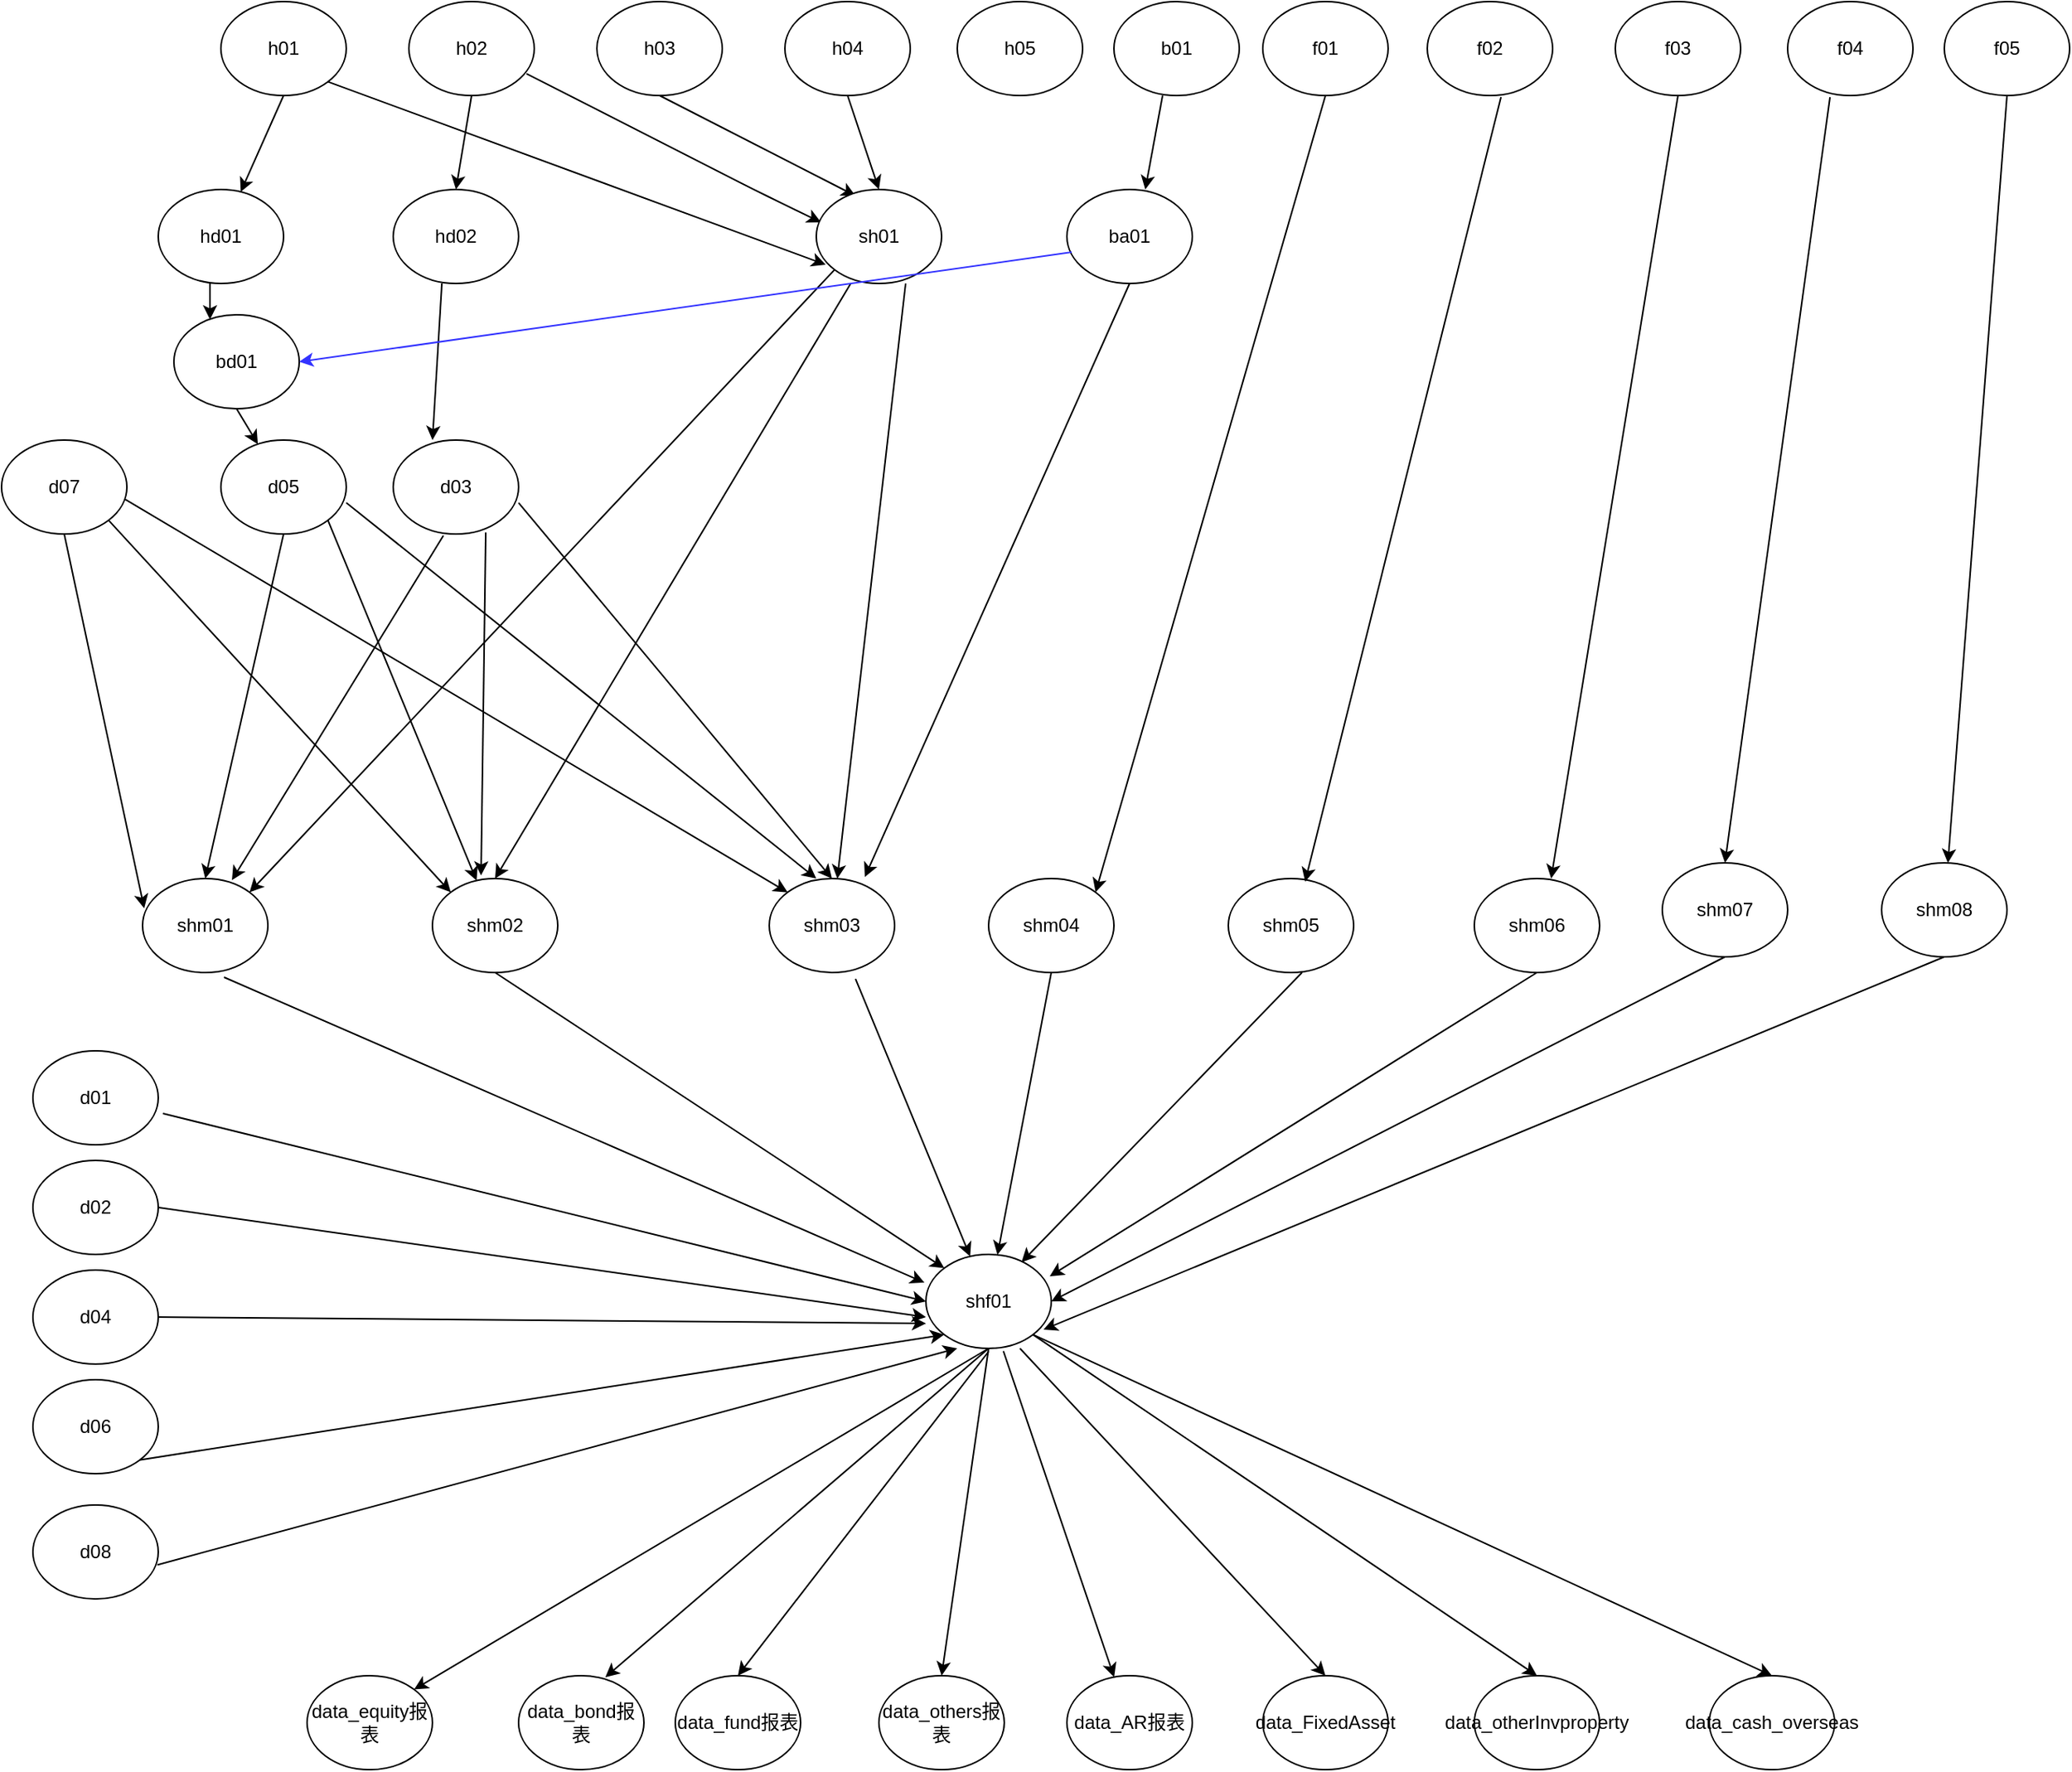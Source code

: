 <mxfile version="10.6.7" type="github"><diagram id="CE-nAmxv7aSpPfwxTt5X" name="Page-1"><mxGraphModel dx="2467" dy="900" grid="1" gridSize="10" guides="1" tooltips="1" connect="1" arrows="1" fold="1" page="1" pageScale="1" pageWidth="827" pageHeight="1169" math="0" shadow="0"><root><mxCell id="0"/><mxCell id="1" parent="0"/><mxCell id="vTBnJOC0n8OZ-84Smmaz-1" value="h04" style="ellipse;whiteSpace=wrap;html=1;" parent="1" vertex="1"><mxGeometry x="130" y="70" width="80" height="60" as="geometry"/></mxCell><mxCell id="vTBnJOC0n8OZ-84Smmaz-2" value="h01" style="ellipse;whiteSpace=wrap;html=1;" parent="1" vertex="1"><mxGeometry x="-230" y="70" width="80" height="60" as="geometry"/></mxCell><mxCell id="vTBnJOC0n8OZ-84Smmaz-3" value="h02" style="ellipse;whiteSpace=wrap;html=1;" parent="1" vertex="1"><mxGeometry x="-110" y="70" width="80" height="60" as="geometry"/></mxCell><mxCell id="vTBnJOC0n8OZ-84Smmaz-4" value="h03" style="ellipse;whiteSpace=wrap;html=1;" parent="1" vertex="1"><mxGeometry x="10" y="70" width="80" height="60" as="geometry"/></mxCell><mxCell id="vTBnJOC0n8OZ-84Smmaz-5" value="f04" style="ellipse;whiteSpace=wrap;html=1;" parent="1" vertex="1"><mxGeometry x="770" y="70" width="80" height="60" as="geometry"/></mxCell><mxCell id="vTBnJOC0n8OZ-84Smmaz-6" value="f03" style="ellipse;whiteSpace=wrap;html=1;" parent="1" vertex="1"><mxGeometry x="660" y="70" width="80" height="60" as="geometry"/></mxCell><mxCell id="vTBnJOC0n8OZ-84Smmaz-7" value="f02" style="ellipse;whiteSpace=wrap;html=1;" parent="1" vertex="1"><mxGeometry x="540" y="70" width="80" height="60" as="geometry"/></mxCell><mxCell id="vTBnJOC0n8OZ-84Smmaz-8" value="f01" style="ellipse;whiteSpace=wrap;html=1;" parent="1" vertex="1"><mxGeometry x="435" y="70" width="80" height="60" as="geometry"/></mxCell><mxCell id="vTBnJOC0n8OZ-84Smmaz-9" value="h05" style="ellipse;whiteSpace=wrap;html=1;" parent="1" vertex="1"><mxGeometry x="240" y="70" width="80" height="60" as="geometry"/></mxCell><mxCell id="--Qk28p9DSzuA7onRjqX-1" value="f05" style="ellipse;whiteSpace=wrap;html=1;" vertex="1" parent="1"><mxGeometry x="870" y="70" width="80" height="60" as="geometry"/></mxCell><mxCell id="--Qk28p9DSzuA7onRjqX-2" value="hd01" style="ellipse;whiteSpace=wrap;html=1;" vertex="1" parent="1"><mxGeometry x="-270" y="190" width="80" height="60" as="geometry"/></mxCell><mxCell id="--Qk28p9DSzuA7onRjqX-3" value="hd02" style="ellipse;whiteSpace=wrap;html=1;" vertex="1" parent="1"><mxGeometry x="-120" y="190" width="80" height="60" as="geometry"/></mxCell><mxCell id="--Qk28p9DSzuA7onRjqX-4" value="b01" style="ellipse;whiteSpace=wrap;html=1;" vertex="1" parent="1"><mxGeometry x="340" y="70" width="80" height="60" as="geometry"/></mxCell><mxCell id="--Qk28p9DSzuA7onRjqX-7" value="ba01" style="ellipse;whiteSpace=wrap;html=1;" vertex="1" parent="1"><mxGeometry x="310" y="190" width="80" height="60" as="geometry"/></mxCell><mxCell id="--Qk28p9DSzuA7onRjqX-8" value="shm05" style="ellipse;whiteSpace=wrap;html=1;" vertex="1" parent="1"><mxGeometry x="413" y="630" width="80" height="60" as="geometry"/></mxCell><mxCell id="--Qk28p9DSzuA7onRjqX-9" value="shm04" style="ellipse;whiteSpace=wrap;html=1;" vertex="1" parent="1"><mxGeometry x="260" y="630" width="80" height="60" as="geometry"/></mxCell><mxCell id="--Qk28p9DSzuA7onRjqX-10" value="shm03" style="ellipse;whiteSpace=wrap;html=1;" vertex="1" parent="1"><mxGeometry x="120" y="630" width="80" height="60" as="geometry"/></mxCell><mxCell id="--Qk28p9DSzuA7onRjqX-11" value="shm02" style="ellipse;whiteSpace=wrap;html=1;" vertex="1" parent="1"><mxGeometry x="-95" y="630" width="80" height="60" as="geometry"/></mxCell><mxCell id="--Qk28p9DSzuA7onRjqX-12" value="shm01" style="ellipse;whiteSpace=wrap;html=1;" vertex="1" parent="1"><mxGeometry x="-280" y="630" width="80" height="60" as="geometry"/></mxCell><mxCell id="--Qk28p9DSzuA7onRjqX-14" value="shm08" style="ellipse;whiteSpace=wrap;html=1;" vertex="1" parent="1"><mxGeometry x="830" y="620" width="80" height="60" as="geometry"/></mxCell><mxCell id="--Qk28p9DSzuA7onRjqX-15" value="shm07" style="ellipse;whiteSpace=wrap;html=1;" vertex="1" parent="1"><mxGeometry x="690" y="620" width="80" height="60" as="geometry"/></mxCell><mxCell id="--Qk28p9DSzuA7onRjqX-16" value="shm06" style="ellipse;whiteSpace=wrap;html=1;" vertex="1" parent="1"><mxGeometry x="570" y="630" width="80" height="60" as="geometry"/></mxCell><mxCell id="--Qk28p9DSzuA7onRjqX-17" value="shf01" style="ellipse;whiteSpace=wrap;html=1;" vertex="1" parent="1"><mxGeometry x="220" y="870" width="80" height="60" as="geometry"/></mxCell><mxCell id="--Qk28p9DSzuA7onRjqX-19" value="" style="endArrow=classic;html=1;exitX=0.5;exitY=1;exitDx=0;exitDy=0;" edge="1" parent="1" source="vTBnJOC0n8OZ-84Smmaz-2" target="--Qk28p9DSzuA7onRjqX-2"><mxGeometry width="50" height="50" relative="1" as="geometry"><mxPoint x="-230" y="740" as="sourcePoint"/><mxPoint x="-180" y="690" as="targetPoint"/></mxGeometry></mxCell><mxCell id="--Qk28p9DSzuA7onRjqX-20" value="" style="endArrow=classic;html=1;exitX=0.5;exitY=1;exitDx=0;exitDy=0;entryX=0.5;entryY=0;entryDx=0;entryDy=0;" edge="1" parent="1" source="vTBnJOC0n8OZ-84Smmaz-3" target="--Qk28p9DSzuA7onRjqX-3"><mxGeometry width="50" height="50" relative="1" as="geometry"><mxPoint x="-20" y="220" as="sourcePoint"/><mxPoint x="30" y="170" as="targetPoint"/></mxGeometry></mxCell><mxCell id="--Qk28p9DSzuA7onRjqX-21" value="" style="endArrow=classic;html=1;exitX=1;exitY=1;exitDx=0;exitDy=0;entryX=0.075;entryY=0.8;entryDx=0;entryDy=0;entryPerimeter=0;" edge="1" parent="1" source="vTBnJOC0n8OZ-84Smmaz-2" target="--Qk28p9DSzuA7onRjqX-6"><mxGeometry width="50" height="50" relative="1" as="geometry"><mxPoint x="-230" y="740" as="sourcePoint"/><mxPoint x="-180" y="690" as="targetPoint"/><Array as="points"/></mxGeometry></mxCell><mxCell id="--Qk28p9DSzuA7onRjqX-22" value="" style="endArrow=classic;html=1;exitX=0.938;exitY=0.767;exitDx=0;exitDy=0;exitPerimeter=0;entryX=0.038;entryY=0.35;entryDx=0;entryDy=0;entryPerimeter=0;" edge="1" parent="1" source="vTBnJOC0n8OZ-84Smmaz-3" target="--Qk28p9DSzuA7onRjqX-6"><mxGeometry width="50" height="50" relative="1" as="geometry"><mxPoint x="-150" y="410" as="sourcePoint"/><mxPoint x="-100" y="360" as="targetPoint"/><Array as="points"><mxPoint x="110" y="190"/></Array></mxGeometry></mxCell><mxCell id="--Qk28p9DSzuA7onRjqX-23" value="" style="endArrow=classic;html=1;exitX=0.5;exitY=1;exitDx=0;exitDy=0;entryX=0.313;entryY=0.067;entryDx=0;entryDy=0;entryPerimeter=0;" edge="1" parent="1" source="vTBnJOC0n8OZ-84Smmaz-4" target="--Qk28p9DSzuA7onRjqX-6"><mxGeometry width="50" height="50" relative="1" as="geometry"><mxPoint x="-150" y="450" as="sourcePoint"/><mxPoint x="150" y="200" as="targetPoint"/></mxGeometry></mxCell><mxCell id="--Qk28p9DSzuA7onRjqX-27" value="" style="endArrow=classic;html=1;exitX=0.65;exitY=1.05;exitDx=0;exitDy=0;exitPerimeter=0;entryX=-0.012;entryY=0.3;entryDx=0;entryDy=0;entryPerimeter=0;" edge="1" parent="1" source="--Qk28p9DSzuA7onRjqX-12" target="--Qk28p9DSzuA7onRjqX-17"><mxGeometry width="50" height="50" relative="1" as="geometry"><mxPoint x="-230" y="740" as="sourcePoint"/><mxPoint x="-180" y="690" as="targetPoint"/></mxGeometry></mxCell><mxCell id="--Qk28p9DSzuA7onRjqX-28" value="" style="endArrow=classic;html=1;exitX=0.5;exitY=1;exitDx=0;exitDy=0;entryX=0;entryY=0;entryDx=0;entryDy=0;" edge="1" parent="1" source="--Qk28p9DSzuA7onRjqX-11" target="--Qk28p9DSzuA7onRjqX-17"><mxGeometry width="50" height="50" relative="1" as="geometry"><mxPoint x="-230" y="740" as="sourcePoint"/><mxPoint x="-180" y="690" as="targetPoint"/></mxGeometry></mxCell><mxCell id="--Qk28p9DSzuA7onRjqX-29" value="" style="endArrow=classic;html=1;exitX=0.688;exitY=1.067;exitDx=0;exitDy=0;exitPerimeter=0;" edge="1" parent="1" source="--Qk28p9DSzuA7onRjqX-10" target="--Qk28p9DSzuA7onRjqX-17"><mxGeometry width="50" height="50" relative="1" as="geometry"><mxPoint x="-230" y="740" as="sourcePoint"/><mxPoint x="-180" y="690" as="targetPoint"/></mxGeometry></mxCell><mxCell id="--Qk28p9DSzuA7onRjqX-34" value="d07" style="ellipse;whiteSpace=wrap;html=1;" vertex="1" parent="1"><mxGeometry x="-370" y="350" width="80" height="60" as="geometry"/></mxCell><mxCell id="--Qk28p9DSzuA7onRjqX-37" value="" style="endArrow=classic;html=1;exitX=0.388;exitY=1;exitDx=0;exitDy=0;exitPerimeter=0;entryX=0.625;entryY=0;entryDx=0;entryDy=0;entryPerimeter=0;" edge="1" parent="1" source="--Qk28p9DSzuA7onRjqX-4" target="--Qk28p9DSzuA7onRjqX-7"><mxGeometry width="50" height="50" relative="1" as="geometry"><mxPoint x="-320" y="740" as="sourcePoint"/><mxPoint x="-270" y="690" as="targetPoint"/></mxGeometry></mxCell><mxCell id="--Qk28p9DSzuA7onRjqX-6" value="sh01" style="ellipse;whiteSpace=wrap;html=1;" vertex="1" parent="1"><mxGeometry x="150" y="190" width="80" height="60" as="geometry"/></mxCell><mxCell id="--Qk28p9DSzuA7onRjqX-5" value="bd01" style="ellipse;whiteSpace=wrap;html=1;" vertex="1" parent="1"><mxGeometry x="-260" y="270" width="80" height="60" as="geometry"/></mxCell><mxCell id="--Qk28p9DSzuA7onRjqX-55" value="d05" style="ellipse;whiteSpace=wrap;html=1;" vertex="1" parent="1"><mxGeometry x="-230" y="350" width="80" height="60" as="geometry"/></mxCell><mxCell id="--Qk28p9DSzuA7onRjqX-56" value="" style="endArrow=classic;html=1;exitX=0.5;exitY=1;exitDx=0;exitDy=0;" edge="1" parent="1" source="--Qk28p9DSzuA7onRjqX-5" target="--Qk28p9DSzuA7onRjqX-55"><mxGeometry width="50" height="50" relative="1" as="geometry"><mxPoint x="-340" y="740" as="sourcePoint"/><mxPoint x="-290" y="690" as="targetPoint"/></mxGeometry></mxCell><mxCell id="--Qk28p9DSzuA7onRjqX-57" value="d03" style="ellipse;whiteSpace=wrap;html=1;" vertex="1" parent="1"><mxGeometry x="-120" y="350" width="80" height="60" as="geometry"/></mxCell><mxCell id="--Qk28p9DSzuA7onRjqX-58" value="" style="endArrow=classic;html=1;exitX=0.388;exitY=1;exitDx=0;exitDy=0;exitPerimeter=0;entryX=0.313;entryY=0;entryDx=0;entryDy=0;entryPerimeter=0;" edge="1" parent="1" source="--Qk28p9DSzuA7onRjqX-3" target="--Qk28p9DSzuA7onRjqX-57"><mxGeometry width="50" height="50" relative="1" as="geometry"><mxPoint x="-480" y="650" as="sourcePoint"/><mxPoint x="-95" y="320" as="targetPoint"/></mxGeometry></mxCell><mxCell id="--Qk28p9DSzuA7onRjqX-75" value="" style="endArrow=classic;html=1;exitX=0.5;exitY=1;exitDx=0;exitDy=0;entryX=1;entryY=0;entryDx=0;entryDy=0;" edge="1" parent="1" source="vTBnJOC0n8OZ-84Smmaz-8" target="--Qk28p9DSzuA7onRjqX-9"><mxGeometry width="50" height="50" relative="1" as="geometry"><mxPoint x="510" y="500" as="sourcePoint"/><mxPoint x="-320" y="950" as="targetPoint"/></mxGeometry></mxCell><mxCell id="--Qk28p9DSzuA7onRjqX-76" value="" style="endArrow=classic;html=1;exitX=0.588;exitY=1.017;exitDx=0;exitDy=0;exitPerimeter=0;entryX=0.613;entryY=0.033;entryDx=0;entryDy=0;entryPerimeter=0;" edge="1" parent="1" source="vTBnJOC0n8OZ-84Smmaz-7" target="--Qk28p9DSzuA7onRjqX-8"><mxGeometry width="50" height="50" relative="1" as="geometry"><mxPoint x="750" y="380" as="sourcePoint"/><mxPoint x="-320" y="950" as="targetPoint"/></mxGeometry></mxCell><mxCell id="--Qk28p9DSzuA7onRjqX-77" value="" style="endArrow=classic;html=1;exitX=0.5;exitY=1;exitDx=0;exitDy=0;entryX=0.613;entryY=0;entryDx=0;entryDy=0;entryPerimeter=0;" edge="1" parent="1" source="vTBnJOC0n8OZ-84Smmaz-6" target="--Qk28p9DSzuA7onRjqX-16"><mxGeometry width="50" height="50" relative="1" as="geometry"><mxPoint x="420" y="630" as="sourcePoint"/><mxPoint x="-320" y="950" as="targetPoint"/></mxGeometry></mxCell><mxCell id="--Qk28p9DSzuA7onRjqX-78" value="" style="endArrow=classic;html=1;exitX=0.338;exitY=1.017;exitDx=0;exitDy=0;exitPerimeter=0;entryX=0.5;entryY=0;entryDx=0;entryDy=0;" edge="1" parent="1" source="vTBnJOC0n8OZ-84Smmaz-5" target="--Qk28p9DSzuA7onRjqX-15"><mxGeometry width="50" height="50" relative="1" as="geometry"><mxPoint x="380" y="590" as="sourcePoint"/><mxPoint x="-320" y="950" as="targetPoint"/></mxGeometry></mxCell><mxCell id="--Qk28p9DSzuA7onRjqX-79" value="" style="endArrow=classic;html=1;exitX=0.5;exitY=1;exitDx=0;exitDy=0;" edge="1" parent="1" source="--Qk28p9DSzuA7onRjqX-1" target="--Qk28p9DSzuA7onRjqX-14"><mxGeometry width="50" height="50" relative="1" as="geometry"><mxPoint x="670" y="500" as="sourcePoint"/><mxPoint x="-320" y="950" as="targetPoint"/></mxGeometry></mxCell><mxCell id="--Qk28p9DSzuA7onRjqX-87" value="" style="endArrow=classic;html=1;exitX=0.5;exitY=1;exitDx=0;exitDy=0;" edge="1" parent="1" source="--Qk28p9DSzuA7onRjqX-9" target="--Qk28p9DSzuA7onRjqX-17"><mxGeometry width="50" height="50" relative="1" as="geometry"><mxPoint x="-370" y="1000" as="sourcePoint"/><mxPoint x="-320" y="950" as="targetPoint"/></mxGeometry></mxCell><mxCell id="--Qk28p9DSzuA7onRjqX-88" value="" style="endArrow=classic;html=1;exitX=0.588;exitY=1;exitDx=0;exitDy=0;exitPerimeter=0;entryX=0.763;entryY=0.083;entryDx=0;entryDy=0;entryPerimeter=0;" edge="1" parent="1" source="--Qk28p9DSzuA7onRjqX-8" target="--Qk28p9DSzuA7onRjqX-17"><mxGeometry width="50" height="50" relative="1" as="geometry"><mxPoint x="-370" y="1000" as="sourcePoint"/><mxPoint x="-320" y="950" as="targetPoint"/></mxGeometry></mxCell><mxCell id="--Qk28p9DSzuA7onRjqX-89" value="" style="endArrow=classic;html=1;exitX=0.5;exitY=1;exitDx=0;exitDy=0;entryX=0.988;entryY=0.233;entryDx=0;entryDy=0;entryPerimeter=0;" edge="1" parent="1" source="--Qk28p9DSzuA7onRjqX-16" target="--Qk28p9DSzuA7onRjqX-17"><mxGeometry width="50" height="50" relative="1" as="geometry"><mxPoint x="-370" y="1000" as="sourcePoint"/><mxPoint x="-320" y="950" as="targetPoint"/></mxGeometry></mxCell><mxCell id="--Qk28p9DSzuA7onRjqX-90" value="" style="endArrow=classic;html=1;exitX=0.5;exitY=1;exitDx=0;exitDy=0;entryX=1;entryY=0.5;entryDx=0;entryDy=0;" edge="1" parent="1" source="--Qk28p9DSzuA7onRjqX-15" target="--Qk28p9DSzuA7onRjqX-17"><mxGeometry width="50" height="50" relative="1" as="geometry"><mxPoint x="-370" y="1000" as="sourcePoint"/><mxPoint x="-320" y="950" as="targetPoint"/></mxGeometry></mxCell><mxCell id="--Qk28p9DSzuA7onRjqX-91" value="" style="endArrow=classic;html=1;exitX=0.5;exitY=1;exitDx=0;exitDy=0;entryX=0.938;entryY=0.8;entryDx=0;entryDy=0;entryPerimeter=0;" edge="1" parent="1" source="--Qk28p9DSzuA7onRjqX-14" target="--Qk28p9DSzuA7onRjqX-17"><mxGeometry width="50" height="50" relative="1" as="geometry"><mxPoint x="-370" y="1000" as="sourcePoint"/><mxPoint x="-320" y="950" as="targetPoint"/></mxGeometry></mxCell><mxCell id="--Qk28p9DSzuA7onRjqX-101" value="" style="endArrow=classic;html=1;exitX=0.5;exitY=1;exitDx=0;exitDy=0;entryX=0.5;entryY=0;entryDx=0;entryDy=0;" edge="1" parent="1" source="vTBnJOC0n8OZ-84Smmaz-1" target="--Qk28p9DSzuA7onRjqX-6"><mxGeometry width="50" height="50" relative="1" as="geometry"><mxPoint x="-20" y="570" as="sourcePoint"/><mxPoint x="60" y="370" as="targetPoint"/></mxGeometry></mxCell><mxCell id="--Qk28p9DSzuA7onRjqX-103" value="" style="endArrow=classic;html=1;exitX=0.413;exitY=1;exitDx=0;exitDy=0;exitPerimeter=0;entryX=0.288;entryY=0.05;entryDx=0;entryDy=0;entryPerimeter=0;" edge="1" parent="1" source="--Qk28p9DSzuA7onRjqX-2" target="--Qk28p9DSzuA7onRjqX-5"><mxGeometry width="50" height="50" relative="1" as="geometry"><mxPoint x="-390" y="300" as="sourcePoint"/><mxPoint x="-237" y="270" as="targetPoint"/></mxGeometry></mxCell><mxCell id="--Qk28p9DSzuA7onRjqX-104" value="" style="endArrow=classic;html=1;exitX=0.5;exitY=1;exitDx=0;exitDy=0;entryX=0.013;entryY=0.317;entryDx=0;entryDy=0;entryPerimeter=0;" edge="1" parent="1" source="--Qk28p9DSzuA7onRjqX-34" target="--Qk28p9DSzuA7onRjqX-12"><mxGeometry width="50" height="50" relative="1" as="geometry"><mxPoint x="-370" y="540" as="sourcePoint"/><mxPoint x="-320" y="950" as="targetPoint"/></mxGeometry></mxCell><mxCell id="--Qk28p9DSzuA7onRjqX-105" value="" style="endArrow=classic;html=1;exitX=1;exitY=1;exitDx=0;exitDy=0;entryX=0;entryY=0;entryDx=0;entryDy=0;" edge="1" parent="1" source="--Qk28p9DSzuA7onRjqX-34" target="--Qk28p9DSzuA7onRjqX-11"><mxGeometry width="50" height="50" relative="1" as="geometry"><mxPoint x="-240" y="490" as="sourcePoint"/><mxPoint x="-320" y="950" as="targetPoint"/></mxGeometry></mxCell><mxCell id="--Qk28p9DSzuA7onRjqX-106" value="" style="endArrow=classic;html=1;exitX=0.988;exitY=0.633;exitDx=0;exitDy=0;exitPerimeter=0;entryX=0;entryY=0;entryDx=0;entryDy=0;" edge="1" parent="1" source="--Qk28p9DSzuA7onRjqX-34" target="--Qk28p9DSzuA7onRjqX-10"><mxGeometry width="50" height="50" relative="1" as="geometry"><mxPoint x="-130" y="470" as="sourcePoint"/><mxPoint x="-320" y="950" as="targetPoint"/></mxGeometry></mxCell><mxCell id="--Qk28p9DSzuA7onRjqX-107" value="" style="endArrow=classic;html=1;exitX=0;exitY=1;exitDx=0;exitDy=0;entryX=1;entryY=0;entryDx=0;entryDy=0;" edge="1" parent="1" source="--Qk28p9DSzuA7onRjqX-6" target="--Qk28p9DSzuA7onRjqX-12"><mxGeometry width="50" height="50" relative="1" as="geometry"><mxPoint x="-40" y="498" as="sourcePoint"/><mxPoint x="-320" y="950" as="targetPoint"/></mxGeometry></mxCell><mxCell id="--Qk28p9DSzuA7onRjqX-108" value="" style="endArrow=classic;html=1;entryX=0.5;entryY=0;entryDx=0;entryDy=0;" edge="1" parent="1" target="--Qk28p9DSzuA7onRjqX-11"><mxGeometry width="50" height="50" relative="1" as="geometry"><mxPoint x="172" y="250" as="sourcePoint"/><mxPoint x="-320" y="950" as="targetPoint"/></mxGeometry></mxCell><mxCell id="--Qk28p9DSzuA7onRjqX-109" value="" style="endArrow=classic;html=1;exitX=0.713;exitY=1;exitDx=0;exitDy=0;exitPerimeter=0;" edge="1" parent="1" source="--Qk28p9DSzuA7onRjqX-6" target="--Qk28p9DSzuA7onRjqX-10"><mxGeometry width="50" height="50" relative="1" as="geometry"><mxPoint x="-100" y="620" as="sourcePoint"/><mxPoint x="-320" y="950" as="targetPoint"/></mxGeometry></mxCell><mxCell id="--Qk28p9DSzuA7onRjqX-110" value="" style="endArrow=classic;html=1;exitX=0.5;exitY=1;exitDx=0;exitDy=0;entryX=0.5;entryY=0;entryDx=0;entryDy=0;" edge="1" parent="1" source="--Qk28p9DSzuA7onRjqX-55" target="--Qk28p9DSzuA7onRjqX-12"><mxGeometry width="50" height="50" relative="1" as="geometry"><mxPoint x="-230" y="550" as="sourcePoint"/><mxPoint x="-320" y="950" as="targetPoint"/></mxGeometry></mxCell><mxCell id="--Qk28p9DSzuA7onRjqX-111" value="" style="endArrow=classic;html=1;exitX=1;exitY=1;exitDx=0;exitDy=0;" edge="1" parent="1" source="--Qk28p9DSzuA7onRjqX-55" target="--Qk28p9DSzuA7onRjqX-11"><mxGeometry width="50" height="50" relative="1" as="geometry"><mxPoint x="-370" y="1000" as="sourcePoint"/><mxPoint x="-320" y="950" as="targetPoint"/></mxGeometry></mxCell><mxCell id="--Qk28p9DSzuA7onRjqX-112" value="" style="endArrow=classic;html=1;entryX=0.375;entryY=0;entryDx=0;entryDy=0;entryPerimeter=0;" edge="1" parent="1" target="--Qk28p9DSzuA7onRjqX-10"><mxGeometry width="50" height="50" relative="1" as="geometry"><mxPoint x="-150" y="390" as="sourcePoint"/><mxPoint x="-320" y="950" as="targetPoint"/></mxGeometry></mxCell><mxCell id="--Qk28p9DSzuA7onRjqX-113" value="" style="endArrow=classic;html=1;exitX=0.4;exitY=1.017;exitDx=0;exitDy=0;exitPerimeter=0;entryX=0.713;entryY=0.017;entryDx=0;entryDy=0;entryPerimeter=0;" edge="1" parent="1" source="--Qk28p9DSzuA7onRjqX-57" target="--Qk28p9DSzuA7onRjqX-12"><mxGeometry width="50" height="50" relative="1" as="geometry"><mxPoint x="-370" y="1000" as="sourcePoint"/><mxPoint x="-320" y="950" as="targetPoint"/></mxGeometry></mxCell><mxCell id="--Qk28p9DSzuA7onRjqX-115" value="" style="endArrow=classic;html=1;exitX=1;exitY=0.667;exitDx=0;exitDy=0;exitPerimeter=0;" edge="1" parent="1" source="--Qk28p9DSzuA7onRjqX-57"><mxGeometry width="50" height="50" relative="1" as="geometry"><mxPoint x="-370" y="1000" as="sourcePoint"/><mxPoint x="160" y="630" as="targetPoint"/></mxGeometry></mxCell><mxCell id="--Qk28p9DSzuA7onRjqX-116" value="" style="endArrow=classic;html=1;exitX=0.738;exitY=0.983;exitDx=0;exitDy=0;exitPerimeter=0;entryX=0.388;entryY=-0.033;entryDx=0;entryDy=0;entryPerimeter=0;" edge="1" parent="1" source="--Qk28p9DSzuA7onRjqX-57" target="--Qk28p9DSzuA7onRjqX-11"><mxGeometry width="50" height="50" relative="1" as="geometry"><mxPoint x="-370" y="1000" as="sourcePoint"/><mxPoint x="-320" y="950" as="targetPoint"/></mxGeometry></mxCell><mxCell id="--Qk28p9DSzuA7onRjqX-117" value="" style="endArrow=classic;html=1;exitX=0.5;exitY=1;exitDx=0;exitDy=0;" edge="1" parent="1" source="--Qk28p9DSzuA7onRjqX-7"><mxGeometry width="50" height="50" relative="1" as="geometry"><mxPoint x="300" y="460" as="sourcePoint"/><mxPoint x="181" y="629" as="targetPoint"/></mxGeometry></mxCell><mxCell id="--Qk28p9DSzuA7onRjqX-121" value="" style="endArrow=classic;html=1;exitX=0.038;exitY=0.667;exitDx=0;exitDy=0;exitPerimeter=0;entryX=1;entryY=0.5;entryDx=0;entryDy=0;strokeColor=#3333FF;" edge="1" parent="1" source="--Qk28p9DSzuA7onRjqX-7" target="--Qk28p9DSzuA7onRjqX-5"><mxGeometry width="50" height="50" relative="1" as="geometry"><mxPoint x="-20" y="440" as="sourcePoint"/><mxPoint x="-130" y="480" as="targetPoint"/></mxGeometry></mxCell><mxCell id="--Qk28p9DSzuA7onRjqX-126" value="d01" style="ellipse;whiteSpace=wrap;html=1;" vertex="1" parent="1"><mxGeometry x="-350" y="740" width="80" height="60" as="geometry"/></mxCell><mxCell id="--Qk28p9DSzuA7onRjqX-130" value="d04" style="ellipse;whiteSpace=wrap;html=1;" vertex="1" parent="1"><mxGeometry x="-350" y="880" width="80" height="60" as="geometry"/></mxCell><mxCell id="--Qk28p9DSzuA7onRjqX-131" value="d02" style="ellipse;whiteSpace=wrap;html=1;" vertex="1" parent="1"><mxGeometry x="-350" y="810" width="80" height="60" as="geometry"/></mxCell><mxCell id="--Qk28p9DSzuA7onRjqX-133" value="d06" style="ellipse;whiteSpace=wrap;html=1;" vertex="1" parent="1"><mxGeometry x="-350" y="950" width="80" height="60" as="geometry"/></mxCell><mxCell id="--Qk28p9DSzuA7onRjqX-134" value="d08" style="ellipse;whiteSpace=wrap;html=1;" vertex="1" parent="1"><mxGeometry x="-350" y="1030" width="80" height="60" as="geometry"/></mxCell><mxCell id="--Qk28p9DSzuA7onRjqX-135" value="" style="endArrow=classic;html=1;strokeColor=#000000;exitX=1.037;exitY=0.667;exitDx=0;exitDy=0;exitPerimeter=0;entryX=0;entryY=0.5;entryDx=0;entryDy=0;" edge="1" parent="1" source="--Qk28p9DSzuA7onRjqX-126" target="--Qk28p9DSzuA7onRjqX-17"><mxGeometry width="50" height="50" relative="1" as="geometry"><mxPoint x="-370" y="1160" as="sourcePoint"/><mxPoint x="-320" y="1110" as="targetPoint"/></mxGeometry></mxCell><mxCell id="--Qk28p9DSzuA7onRjqX-136" value="" style="endArrow=classic;html=1;strokeColor=#000000;exitX=1;exitY=0.5;exitDx=0;exitDy=0;entryX=0;entryY=0.667;entryDx=0;entryDy=0;entryPerimeter=0;" edge="1" parent="1" source="--Qk28p9DSzuA7onRjqX-131" target="--Qk28p9DSzuA7onRjqX-17"><mxGeometry width="50" height="50" relative="1" as="geometry"><mxPoint x="-370" y="1160" as="sourcePoint"/><mxPoint x="-320" y="1110" as="targetPoint"/></mxGeometry></mxCell><mxCell id="--Qk28p9DSzuA7onRjqX-138" value="" style="endArrow=classic;html=1;strokeColor=#000000;exitX=1;exitY=1;exitDx=0;exitDy=0;entryX=0;entryY=1;entryDx=0;entryDy=0;" edge="1" parent="1" source="--Qk28p9DSzuA7onRjqX-133" target="--Qk28p9DSzuA7onRjqX-17"><mxGeometry width="50" height="50" relative="1" as="geometry"><mxPoint x="-370" y="1160" as="sourcePoint"/><mxPoint x="-320" y="1110" as="targetPoint"/></mxGeometry></mxCell><mxCell id="--Qk28p9DSzuA7onRjqX-139" value="" style="endArrow=classic;html=1;strokeColor=#000000;exitX=0.993;exitY=0.637;exitDx=0;exitDy=0;exitPerimeter=0;entryX=0.25;entryY=1;entryDx=0;entryDy=0;entryPerimeter=0;" edge="1" parent="1" source="--Qk28p9DSzuA7onRjqX-134" target="--Qk28p9DSzuA7onRjqX-17"><mxGeometry width="50" height="50" relative="1" as="geometry"><mxPoint x="-370" y="1160" as="sourcePoint"/><mxPoint x="230" y="932" as="targetPoint"/></mxGeometry></mxCell><mxCell id="--Qk28p9DSzuA7onRjqX-141" value="data_equity报表" style="ellipse;whiteSpace=wrap;html=1;" vertex="1" parent="1"><mxGeometry x="-175" y="1139" width="80" height="60" as="geometry"/></mxCell><mxCell id="--Qk28p9DSzuA7onRjqX-142" value="data_bond报表" style="ellipse;whiteSpace=wrap;html=1;" vertex="1" parent="1"><mxGeometry x="-40" y="1139" width="80" height="60" as="geometry"/></mxCell><mxCell id="--Qk28p9DSzuA7onRjqX-143" value="data_fund报表" style="ellipse;whiteSpace=wrap;html=1;" vertex="1" parent="1"><mxGeometry x="60" y="1139" width="80" height="60" as="geometry"/></mxCell><mxCell id="--Qk28p9DSzuA7onRjqX-144" value="data_others报表" style="ellipse;whiteSpace=wrap;html=1;" vertex="1" parent="1"><mxGeometry x="190" y="1139" width="80" height="60" as="geometry"/></mxCell><mxCell id="--Qk28p9DSzuA7onRjqX-145" value="data_AR报表" style="ellipse;whiteSpace=wrap;html=1;" vertex="1" parent="1"><mxGeometry x="310" y="1139" width="80" height="60" as="geometry"/></mxCell><mxCell id="--Qk28p9DSzuA7onRjqX-146" value="data_FixedAsset" style="ellipse;whiteSpace=wrap;html=1;" vertex="1" parent="1"><mxGeometry x="435" y="1139" width="80" height="60" as="geometry"/></mxCell><mxCell id="--Qk28p9DSzuA7onRjqX-147" value="data_otherInvproperty" style="ellipse;whiteSpace=wrap;html=1;" vertex="1" parent="1"><mxGeometry x="570" y="1139" width="80" height="60" as="geometry"/></mxCell><mxCell id="--Qk28p9DSzuA7onRjqX-148" value="data_cash_overseas" style="ellipse;whiteSpace=wrap;html=1;" vertex="1" parent="1"><mxGeometry x="720" y="1139" width="80" height="60" as="geometry"/></mxCell><mxCell id="--Qk28p9DSzuA7onRjqX-149" value="" style="endArrow=classic;html=1;strokeColor=#000000;entryX=1;entryY=0;entryDx=0;entryDy=0;" edge="1" parent="1" target="--Qk28p9DSzuA7onRjqX-141"><mxGeometry width="50" height="50" relative="1" as="geometry"><mxPoint x="260" y="930" as="sourcePoint"/><mxPoint x="-320" y="1220" as="targetPoint"/></mxGeometry></mxCell><mxCell id="--Qk28p9DSzuA7onRjqX-150" value="" style="endArrow=classic;html=1;strokeColor=#000000;exitX=1;exitY=0.5;exitDx=0;exitDy=0;entryX=0.001;entryY=0.735;entryDx=0;entryDy=0;entryPerimeter=0;" edge="1" parent="1" source="--Qk28p9DSzuA7onRjqX-130" target="--Qk28p9DSzuA7onRjqX-17"><mxGeometry width="50" height="50" relative="1" as="geometry"><mxPoint x="-370" y="1270" as="sourcePoint"/><mxPoint x="-320" y="1220" as="targetPoint"/></mxGeometry></mxCell><mxCell id="--Qk28p9DSzuA7onRjqX-151" value="" style="endArrow=classic;html=1;strokeColor=#000000;exitX=0.5;exitY=1;exitDx=0;exitDy=0;entryX=0.692;entryY=0.017;entryDx=0;entryDy=0;entryPerimeter=0;" edge="1" parent="1" source="--Qk28p9DSzuA7onRjqX-17" target="--Qk28p9DSzuA7onRjqX-142"><mxGeometry width="50" height="50" relative="1" as="geometry"><mxPoint x="-370" y="1270" as="sourcePoint"/><mxPoint x="-320" y="1220" as="targetPoint"/></mxGeometry></mxCell><mxCell id="--Qk28p9DSzuA7onRjqX-152" value="" style="endArrow=classic;html=1;strokeColor=#000000;entryX=0.5;entryY=0;entryDx=0;entryDy=0;" edge="1" parent="1" target="--Qk28p9DSzuA7onRjqX-143"><mxGeometry width="50" height="50" relative="1" as="geometry"><mxPoint x="260" y="932" as="sourcePoint"/><mxPoint x="-320" y="1220" as="targetPoint"/></mxGeometry></mxCell><mxCell id="--Qk28p9DSzuA7onRjqX-153" value="" style="endArrow=classic;html=1;strokeColor=#000000;exitX=0.5;exitY=1;exitDx=0;exitDy=0;entryX=0.5;entryY=0;entryDx=0;entryDy=0;" edge="1" parent="1" source="--Qk28p9DSzuA7onRjqX-17" target="--Qk28p9DSzuA7onRjqX-144"><mxGeometry width="50" height="50" relative="1" as="geometry"><mxPoint x="-370" y="1270" as="sourcePoint"/><mxPoint x="-320" y="1220" as="targetPoint"/></mxGeometry></mxCell><mxCell id="--Qk28p9DSzuA7onRjqX-154" value="" style="endArrow=classic;html=1;strokeColor=#000000;exitX=0.618;exitY=1.029;exitDx=0;exitDy=0;exitPerimeter=0;" edge="1" parent="1" source="--Qk28p9DSzuA7onRjqX-17" target="--Qk28p9DSzuA7onRjqX-145"><mxGeometry width="50" height="50" relative="1" as="geometry"><mxPoint x="-370" y="1270" as="sourcePoint"/><mxPoint x="-320" y="1220" as="targetPoint"/></mxGeometry></mxCell><mxCell id="--Qk28p9DSzuA7onRjqX-155" value="" style="endArrow=classic;html=1;strokeColor=#000000;exitX=0.75;exitY=1;exitDx=0;exitDy=0;exitPerimeter=0;entryX=0.5;entryY=0;entryDx=0;entryDy=0;" edge="1" parent="1" source="--Qk28p9DSzuA7onRjqX-17" target="--Qk28p9DSzuA7onRjqX-146"><mxGeometry width="50" height="50" relative="1" as="geometry"><mxPoint x="-370" y="1270" as="sourcePoint"/><mxPoint x="-320" y="1220" as="targetPoint"/></mxGeometry></mxCell><mxCell id="--Qk28p9DSzuA7onRjqX-156" value="" style="endArrow=classic;html=1;strokeColor=#000000;exitX=1;exitY=1;exitDx=0;exitDy=0;entryX=0.5;entryY=0;entryDx=0;entryDy=0;" edge="1" parent="1" source="--Qk28p9DSzuA7onRjqX-17" target="--Qk28p9DSzuA7onRjqX-147"><mxGeometry width="50" height="50" relative="1" as="geometry"><mxPoint x="-370" y="1270" as="sourcePoint"/><mxPoint x="-320" y="1220" as="targetPoint"/></mxGeometry></mxCell><mxCell id="--Qk28p9DSzuA7onRjqX-157" value="" style="endArrow=classic;html=1;strokeColor=#000000;exitX=1;exitY=1;exitDx=0;exitDy=0;entryX=0.5;entryY=0;entryDx=0;entryDy=0;" edge="1" parent="1" source="--Qk28p9DSzuA7onRjqX-17" target="--Qk28p9DSzuA7onRjqX-148"><mxGeometry width="50" height="50" relative="1" as="geometry"><mxPoint x="-370" y="1270" as="sourcePoint"/><mxPoint x="-320" y="1220" as="targetPoint"/></mxGeometry></mxCell></root></mxGraphModel></diagram></mxfile>